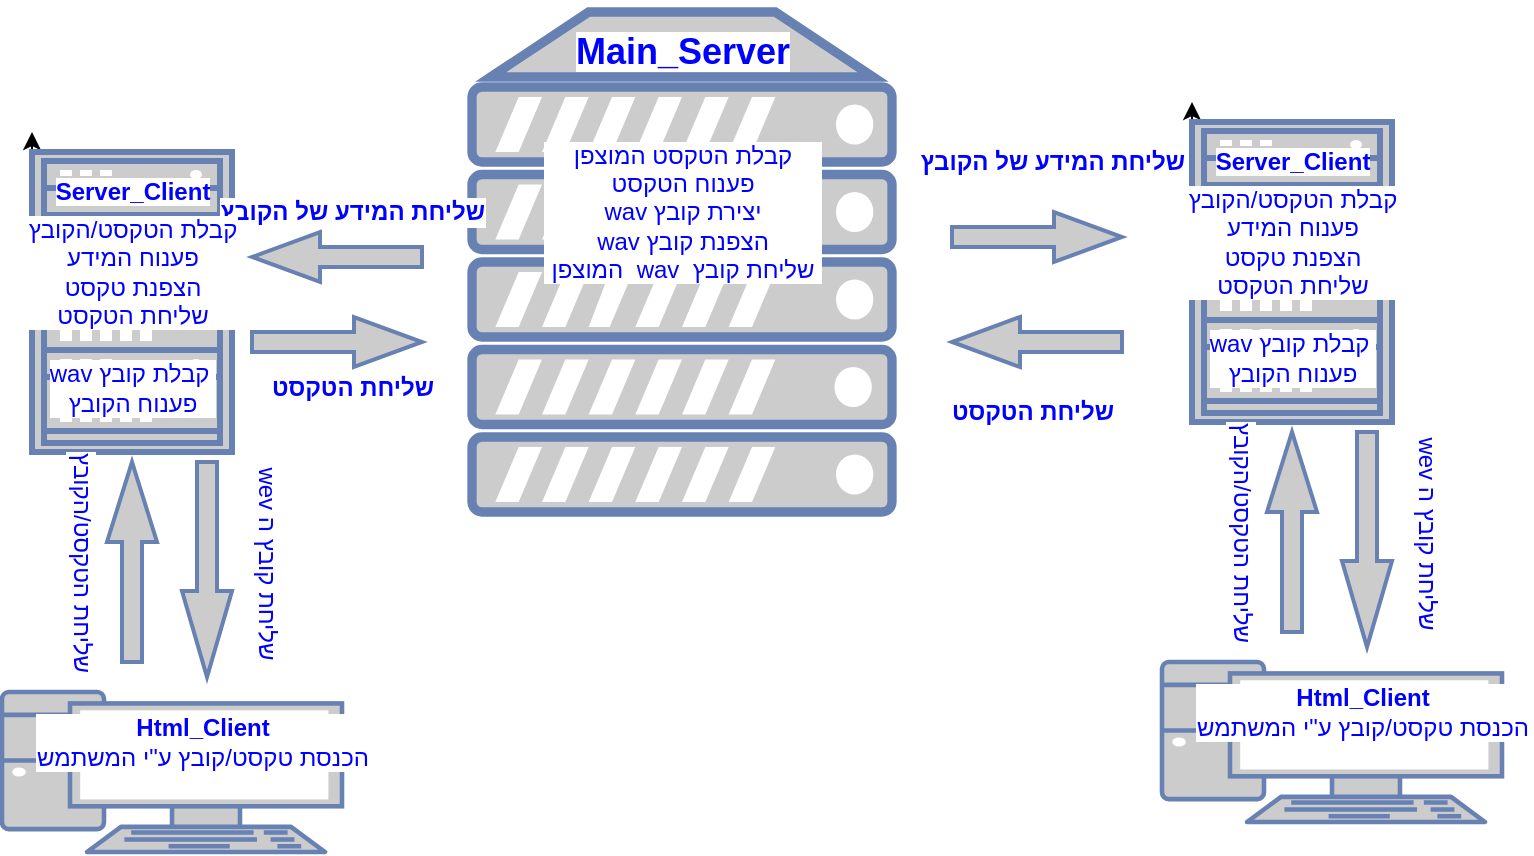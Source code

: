 <mxfile version="18.0.2" type="github" pages="3">
  <diagram id="gxF4ABLNhizDsrgqhxvt" name="Page-1">
    <mxGraphModel dx="782" dy="1875" grid="1" gridSize="10" guides="1" tooltips="1" connect="1" arrows="1" fold="1" page="1" pageScale="1" pageWidth="827" pageHeight="1169" math="0" shadow="0">
      <root>
        <mxCell id="0" />
        <mxCell id="1" parent="0" />
        <mxCell id="kKDR_bMhgKnwLCP5Jtrn-47" style="edgeStyle=none;rounded=0;orthogonalLoop=1;jettySize=auto;html=1;exitX=0;exitY=0;exitDx=0;exitDy=0;exitPerimeter=0;fontColor=#0000FF;" parent="1" source="kKDR_bMhgKnwLCP5Jtrn-11" edge="1">
          <mxGeometry relative="1" as="geometry">
            <mxPoint x="65" y="-580" as="targetPoint" />
          </mxGeometry>
        </mxCell>
        <mxCell id="kKDR_bMhgKnwLCP5Jtrn-11" value="" style="fontColor=#0066CC;verticalAlign=top;verticalLabelPosition=bottom;labelPosition=center;align=center;html=1;outlineConnect=0;fillColor=#CCCCCC;strokeColor=#6881B3;gradientColor=none;gradientDirection=north;strokeWidth=2;shape=mxgraph.networks.rack;fontStyle=1" parent="1" vertex="1">
          <mxGeometry x="65" y="-570" width="100" height="150" as="geometry" />
        </mxCell>
        <mxCell id="kKDR_bMhgKnwLCP5Jtrn-13" value="" style="fontColor=#0066CC;verticalAlign=top;verticalLabelPosition=bottom;labelPosition=center;align=center;html=1;outlineConnect=0;fillColor=#CCCCCC;strokeColor=#6881B3;gradientColor=none;gradientDirection=north;strokeWidth=2;shape=mxgraph.networks.server;" parent="1" vertex="1">
          <mxGeometry x="285" y="-640" width="210" height="250" as="geometry" />
        </mxCell>
        <mxCell id="kKDR_bMhgKnwLCP5Jtrn-15" value="" style="fontColor=#0066CC;verticalAlign=top;verticalLabelPosition=bottom;labelPosition=center;align=center;html=1;outlineConnect=0;fillColor=#CCCCCC;strokeColor=#6881B3;gradientColor=none;gradientDirection=north;strokeWidth=2;shape=mxgraph.networks.pc;" parent="1" vertex="1">
          <mxGeometry x="50" y="-300" width="170" height="80" as="geometry" />
        </mxCell>
        <mxCell id="kKDR_bMhgKnwLCP5Jtrn-22" value="" style="shape=singleArrow;whiteSpace=wrap;html=1;arrowWidth=0.4;arrowSize=0.4;verticalAlign=top;fillColor=#CCCCCC;strokeColor=#6881B3;fontColor=#0066CC;gradientColor=none;gradientDirection=north;strokeWidth=2;rotation=-180;" parent="1" vertex="1">
          <mxGeometry x="175" y="-530" width="85" height="25" as="geometry" />
        </mxCell>
        <mxCell id="kKDR_bMhgKnwLCP5Jtrn-25" value="" style="shape=singleArrow;whiteSpace=wrap;html=1;arrowWidth=0.4;arrowSize=0.4;verticalAlign=top;fillColor=#CCCCCC;strokeColor=#6881B3;fontColor=#0066CC;gradientColor=none;gradientDirection=north;strokeWidth=2;rotation=-180;direction=west;" parent="1" vertex="1">
          <mxGeometry x="175" y="-487.5" width="85" height="25" as="geometry" />
        </mxCell>
        <mxCell id="kKDR_bMhgKnwLCP5Jtrn-26" value="&lt;h2&gt;&lt;b style=&quot;background-color: rgb(255, 255, 255);&quot;&gt;&lt;font color=&quot;#0000ff&quot;&gt;Main_Server&lt;/font&gt;&lt;/b&gt;&lt;/h2&gt;" style="text;html=1;resizable=0;autosize=1;align=center;verticalAlign=middle;points=[];fillColor=none;strokeColor=none;rounded=0;" parent="1" vertex="1">
          <mxGeometry x="330" y="-645" width="120" height="50" as="geometry" />
        </mxCell>
        <mxCell id="kKDR_bMhgKnwLCP5Jtrn-27" value="&lt;font style=&quot;background-color: rgb(255, 255, 255);&quot; color=&quot;#0000ff&quot;&gt;Server_Client&lt;/font&gt;" style="text;html=1;resizable=0;autosize=1;align=center;verticalAlign=middle;points=[];fillColor=none;strokeColor=none;rounded=0;fontStyle=1" parent="1" vertex="1">
          <mxGeometry x="70" y="-560" width="90" height="20" as="geometry" />
        </mxCell>
        <mxCell id="kKDR_bMhgKnwLCP5Jtrn-28" value="&lt;b&gt;שליחת המידע של הקובץ&lt;/b&gt;" style="text;html=1;resizable=0;autosize=1;align=center;verticalAlign=middle;points=[];fillColor=none;strokeColor=none;rounded=0;labelBackgroundColor=#FFFFFF;fontColor=#0000FF;" parent="1" vertex="1">
          <mxGeometry x="155" y="-550" width="140" height="20" as="geometry" />
        </mxCell>
        <mxCell id="kKDR_bMhgKnwLCP5Jtrn-29" value="שליחת הטקסט" style="text;html=1;resizable=0;autosize=1;align=center;verticalAlign=middle;points=[];fillColor=none;strokeColor=none;rounded=0;labelBackgroundColor=#FFFFFF;fontColor=#0000FF;fontStyle=1" parent="1" vertex="1">
          <mxGeometry x="180" y="-462.5" width="90" height="20" as="geometry" />
        </mxCell>
        <mxCell id="kKDR_bMhgKnwLCP5Jtrn-30" value="קבלת הטקסט המוצפן&lt;br&gt;פענוח הטקסט&lt;br&gt;&amp;nbsp;wav יצירת קובץ&amp;nbsp;&lt;br&gt;&amp;nbsp;wav הצפנת קובץ&amp;nbsp;&lt;br&gt;&amp;nbsp;המוצפן&amp;nbsp; wav&amp;nbsp; שליחת קובץ&amp;nbsp;&lt;br&gt;" style="text;html=1;resizable=0;autosize=1;align=center;verticalAlign=middle;points=[];fillColor=none;strokeColor=none;rounded=0;labelBackgroundColor=#FFFFFF;fontColor=#0000FF;" parent="1" vertex="1">
          <mxGeometry x="315" y="-580" width="150" height="80" as="geometry" />
        </mxCell>
        <mxCell id="kKDR_bMhgKnwLCP5Jtrn-31" value="&lt;b&gt;Html_Client&lt;/b&gt;&lt;br&gt;הכנסת טקסט/קובץ ע&quot;י המשתמש" style="text;html=1;resizable=0;autosize=1;align=center;verticalAlign=middle;points=[];fillColor=none;strokeColor=none;rounded=0;labelBackgroundColor=#FFFFFF;fontColor=#0000FF;" parent="1" vertex="1">
          <mxGeometry x="65" y="-290" width="170" height="30" as="geometry" />
        </mxCell>
        <mxCell id="kKDR_bMhgKnwLCP5Jtrn-40" value="" style="shape=singleArrow;whiteSpace=wrap;html=1;arrowWidth=0.4;arrowSize=0.4;verticalAlign=top;fillColor=#CCCCCC;strokeColor=#6881B3;fontColor=#0066CC;gradientColor=none;gradientDirection=north;strokeWidth=2;rotation=-180;direction=south;" parent="1" vertex="1">
          <mxGeometry x="102.5" y="-415" width="25" height="100" as="geometry" />
        </mxCell>
        <mxCell id="kKDR_bMhgKnwLCP5Jtrn-41" value="" style="shape=singleArrow;whiteSpace=wrap;html=1;arrowWidth=0.4;arrowSize=0.4;verticalAlign=top;fillColor=#CCCCCC;strokeColor=#6881B3;fontColor=#0066CC;gradientColor=none;gradientDirection=north;strokeWidth=2;rotation=-180;direction=north;" parent="1" vertex="1">
          <mxGeometry x="140" y="-415" width="25" height="107.5" as="geometry" />
        </mxCell>
        <mxCell id="kKDR_bMhgKnwLCP5Jtrn-43" value="שליחת הטקסט/הקובץ&lt;br&gt;" style="text;html=1;resizable=0;autosize=1;align=center;verticalAlign=middle;points=[];fillColor=none;strokeColor=none;rounded=0;labelBackgroundColor=#FFFFFF;fontColor=#0000FF;rotation=90;" parent="1" vertex="1">
          <mxGeometry x="30" y="-375" width="120" height="20" as="geometry" />
        </mxCell>
        <mxCell id="kKDR_bMhgKnwLCP5Jtrn-44" value="&amp;nbsp;wev שליחת קובץ ה&amp;nbsp;" style="text;html=1;resizable=0;autosize=1;align=center;verticalAlign=middle;points=[];fillColor=none;strokeColor=none;rounded=0;labelBackgroundColor=#FFFFFF;fontColor=#0000FF;rotation=90;" parent="1" vertex="1">
          <mxGeometry x="127.5" y="-375" width="110" height="20" as="geometry" />
        </mxCell>
        <mxCell id="kKDR_bMhgKnwLCP5Jtrn-45" value="wav קבלת קובץ&amp;nbsp;&lt;br&gt;פענוח הקובץ&lt;br&gt;" style="text;html=1;resizable=0;autosize=1;align=center;verticalAlign=middle;points=[];fillColor=none;strokeColor=none;rounded=0;labelBackgroundColor=#FFFFFF;fontColor=#0000FF;" parent="1" vertex="1">
          <mxGeometry x="70" y="-467.5" width="90" height="30" as="geometry" />
        </mxCell>
        <mxCell id="kKDR_bMhgKnwLCP5Jtrn-46" value="קבלת הטקסט/הקובץ&lt;br&gt;פענוח המידע&lt;br&gt;הצפנת טקסט&lt;br&gt;שליחת הטקסט" style="text;html=1;resizable=0;autosize=1;align=center;verticalAlign=middle;points=[];fillColor=none;strokeColor=none;rounded=0;labelBackgroundColor=#FFFFFF;fontColor=#0000FF;" parent="1" vertex="1">
          <mxGeometry x="60" y="-540" width="110" height="60" as="geometry" />
        </mxCell>
        <mxCell id="kKDR_bMhgKnwLCP5Jtrn-48" style="edgeStyle=none;rounded=0;orthogonalLoop=1;jettySize=auto;html=1;exitX=0;exitY=0;exitDx=0;exitDy=0;exitPerimeter=0;fontColor=#0000FF;" parent="1" source="kKDR_bMhgKnwLCP5Jtrn-49" edge="1">
          <mxGeometry relative="1" as="geometry">
            <mxPoint x="645" y="-595" as="targetPoint" />
          </mxGeometry>
        </mxCell>
        <mxCell id="kKDR_bMhgKnwLCP5Jtrn-49" value="" style="fontColor=#0066CC;verticalAlign=top;verticalLabelPosition=bottom;labelPosition=center;align=center;html=1;outlineConnect=0;fillColor=#CCCCCC;strokeColor=#6881B3;gradientColor=none;gradientDirection=north;strokeWidth=2;shape=mxgraph.networks.rack;fontStyle=1" parent="1" vertex="1">
          <mxGeometry x="645" y="-585" width="100" height="150" as="geometry" />
        </mxCell>
        <mxCell id="kKDR_bMhgKnwLCP5Jtrn-50" value="" style="fontColor=#0066CC;verticalAlign=top;verticalLabelPosition=bottom;labelPosition=center;align=center;html=1;outlineConnect=0;fillColor=#CCCCCC;strokeColor=#6881B3;gradientColor=none;gradientDirection=north;strokeWidth=2;shape=mxgraph.networks.pc;" parent="1" vertex="1">
          <mxGeometry x="630" y="-315" width="170" height="80" as="geometry" />
        </mxCell>
        <mxCell id="kKDR_bMhgKnwLCP5Jtrn-51" value="" style="shape=singleArrow;whiteSpace=wrap;html=1;arrowWidth=0.4;arrowSize=0.4;verticalAlign=top;fillColor=#CCCCCC;strokeColor=#6881B3;fontColor=#0066CC;gradientColor=none;gradientDirection=north;strokeWidth=2;rotation=0;" parent="1" vertex="1">
          <mxGeometry x="525" y="-540" width="85" height="25" as="geometry" />
        </mxCell>
        <mxCell id="kKDR_bMhgKnwLCP5Jtrn-52" value="" style="shape=singleArrow;whiteSpace=wrap;html=1;arrowWidth=0.4;arrowSize=0.4;verticalAlign=top;fillColor=#CCCCCC;strokeColor=#6881B3;fontColor=#0066CC;gradientColor=none;gradientDirection=north;strokeWidth=2;rotation=0;direction=west;" parent="1" vertex="1">
          <mxGeometry x="525" y="-487.5" width="85" height="25" as="geometry" />
        </mxCell>
        <mxCell id="kKDR_bMhgKnwLCP5Jtrn-53" value="&lt;font style=&quot;background-color: rgb(255, 255, 255);&quot; color=&quot;#0000ff&quot;&gt;Server_Client&lt;/font&gt;" style="text;html=1;resizable=0;autosize=1;align=center;verticalAlign=middle;points=[];fillColor=none;strokeColor=none;rounded=0;fontStyle=1" parent="1" vertex="1">
          <mxGeometry x="650" y="-575" width="90" height="20" as="geometry" />
        </mxCell>
        <mxCell id="kKDR_bMhgKnwLCP5Jtrn-54" value="שליחת הטקסט" style="text;html=1;resizable=0;autosize=1;align=center;verticalAlign=middle;points=[];fillColor=none;strokeColor=none;rounded=0;labelBackgroundColor=#FFFFFF;fontColor=#0000FF;fontStyle=1" parent="1" vertex="1">
          <mxGeometry x="520" y="-450" width="90" height="20" as="geometry" />
        </mxCell>
        <mxCell id="kKDR_bMhgKnwLCP5Jtrn-55" value="&lt;b&gt;Html_Client&lt;/b&gt;&lt;br&gt;הכנסת טקסט/קובץ ע&quot;י המשתמש" style="text;html=1;resizable=0;autosize=1;align=center;verticalAlign=middle;points=[];fillColor=none;strokeColor=none;rounded=0;labelBackgroundColor=#FFFFFF;fontColor=#0000FF;" parent="1" vertex="1">
          <mxGeometry x="645" y="-305" width="170" height="30" as="geometry" />
        </mxCell>
        <mxCell id="kKDR_bMhgKnwLCP5Jtrn-56" value="" style="shape=singleArrow;whiteSpace=wrap;html=1;arrowWidth=0.4;arrowSize=0.4;verticalAlign=top;fillColor=#CCCCCC;strokeColor=#6881B3;fontColor=#0066CC;gradientColor=none;gradientDirection=north;strokeWidth=2;rotation=-180;direction=south;" parent="1" vertex="1">
          <mxGeometry x="682.5" y="-430" width="25" height="100" as="geometry" />
        </mxCell>
        <mxCell id="kKDR_bMhgKnwLCP5Jtrn-57" value="" style="shape=singleArrow;whiteSpace=wrap;html=1;arrowWidth=0.4;arrowSize=0.4;verticalAlign=top;fillColor=#CCCCCC;strokeColor=#6881B3;fontColor=#0066CC;gradientColor=none;gradientDirection=north;strokeWidth=2;rotation=-180;direction=north;" parent="1" vertex="1">
          <mxGeometry x="720" y="-430" width="25" height="107.5" as="geometry" />
        </mxCell>
        <mxCell id="kKDR_bMhgKnwLCP5Jtrn-58" value="שליחת הטקסט/הקובץ&lt;br&gt;" style="text;html=1;resizable=0;autosize=1;align=center;verticalAlign=middle;points=[];fillColor=none;strokeColor=none;rounded=0;labelBackgroundColor=#FFFFFF;fontColor=#0000FF;rotation=90;" parent="1" vertex="1">
          <mxGeometry x="610" y="-390" width="120" height="20" as="geometry" />
        </mxCell>
        <mxCell id="kKDR_bMhgKnwLCP5Jtrn-59" value="&amp;nbsp;wev שליחת קובץ ה&amp;nbsp;" style="text;html=1;resizable=0;autosize=1;align=center;verticalAlign=middle;points=[];fillColor=none;strokeColor=none;rounded=0;labelBackgroundColor=#FFFFFF;fontColor=#0000FF;rotation=90;" parent="1" vertex="1">
          <mxGeometry x="707.5" y="-390" width="110" height="20" as="geometry" />
        </mxCell>
        <mxCell id="kKDR_bMhgKnwLCP5Jtrn-60" value="wav קבלת קובץ&amp;nbsp;&lt;br&gt;פענוח הקובץ&lt;br&gt;" style="text;html=1;resizable=0;autosize=1;align=center;verticalAlign=middle;points=[];fillColor=none;strokeColor=none;rounded=0;labelBackgroundColor=#FFFFFF;fontColor=#0000FF;" parent="1" vertex="1">
          <mxGeometry x="650" y="-482.5" width="90" height="30" as="geometry" />
        </mxCell>
        <mxCell id="kKDR_bMhgKnwLCP5Jtrn-61" value="קבלת הטקסט/הקובץ&lt;br&gt;פענוח המידע&lt;br&gt;הצפנת טקסט&lt;br&gt;שליחת הטקסט" style="text;html=1;resizable=0;autosize=1;align=center;verticalAlign=middle;points=[];fillColor=none;strokeColor=none;rounded=0;labelBackgroundColor=#FFFFFF;fontColor=#0000FF;" parent="1" vertex="1">
          <mxGeometry x="640" y="-555" width="110" height="60" as="geometry" />
        </mxCell>
        <mxCell id="kKDR_bMhgKnwLCP5Jtrn-62" value="&lt;b&gt;שליחת המידע של הקובץ&lt;/b&gt;" style="text;html=1;resizable=0;autosize=1;align=center;verticalAlign=middle;points=[];fillColor=none;strokeColor=none;rounded=0;labelBackgroundColor=#FFFFFF;fontColor=#0000FF;" parent="1" vertex="1">
          <mxGeometry x="505" y="-575" width="140" height="20" as="geometry" />
        </mxCell>
      </root>
    </mxGraphModel>
  </diagram>
  <diagram id="gFry0DQ9c-OIe7HgMnfZ" name="Page-2">
    <mxGraphModel dx="782" dy="1875" grid="1" gridSize="10" guides="1" tooltips="1" connect="1" arrows="1" fold="1" page="1" pageScale="1" pageWidth="827" pageHeight="1169" math="0" shadow="0">
      <root>
        <mxCell id="0" />
        <mxCell id="1" parent="0" />
        <mxCell id="_0jGMQfD6CtfE24cbyUa-1" style="edgeStyle=none;rounded=0;orthogonalLoop=1;jettySize=auto;html=1;exitX=0;exitY=0;exitDx=0;exitDy=0;exitPerimeter=0;fontColor=#0000FF;" parent="1" source="_0jGMQfD6CtfE24cbyUa-2" edge="1">
          <mxGeometry relative="1" as="geometry">
            <mxPoint x="65" y="-580" as="targetPoint" />
          </mxGeometry>
        </mxCell>
        <mxCell id="_0jGMQfD6CtfE24cbyUa-2" value="" style="fontColor=#0066CC;verticalAlign=top;verticalLabelPosition=bottom;labelPosition=center;align=center;html=1;outlineConnect=0;fillColor=#CCCCCC;strokeColor=#6881B3;gradientColor=none;gradientDirection=north;strokeWidth=2;shape=mxgraph.networks.rack;fontStyle=1" parent="1" vertex="1">
          <mxGeometry x="65" y="-570" width="100" height="150" as="geometry" />
        </mxCell>
        <mxCell id="_0jGMQfD6CtfE24cbyUa-3" value="" style="fontColor=#0066CC;verticalAlign=top;verticalLabelPosition=bottom;labelPosition=center;align=center;html=1;outlineConnect=0;fillColor=#CCCCCC;strokeColor=#6881B3;gradientColor=none;gradientDirection=north;strokeWidth=2;shape=mxgraph.networks.server;" parent="1" vertex="1">
          <mxGeometry x="285" y="-640" width="210" height="250" as="geometry" />
        </mxCell>
        <mxCell id="_0jGMQfD6CtfE24cbyUa-4" value="" style="fontColor=#0066CC;verticalAlign=top;verticalLabelPosition=bottom;labelPosition=center;align=center;html=1;outlineConnect=0;fillColor=#CCCCCC;strokeColor=#6881B3;gradientColor=none;gradientDirection=north;strokeWidth=2;shape=mxgraph.networks.pc;" parent="1" vertex="1">
          <mxGeometry x="50" y="-300" width="170" height="80" as="geometry" />
        </mxCell>
        <mxCell id="_0jGMQfD6CtfE24cbyUa-5" value="" style="shape=singleArrow;whiteSpace=wrap;html=1;arrowWidth=0.4;arrowSize=0.4;verticalAlign=top;fillColor=#ffe6cc;strokeColor=#d79b00;gradientDirection=north;strokeWidth=2;rotation=-180;" parent="1" vertex="1">
          <mxGeometry x="175" y="-530" width="85" height="25" as="geometry" />
        </mxCell>
        <mxCell id="_0jGMQfD6CtfE24cbyUa-6" value="" style="shape=singleArrow;whiteSpace=wrap;html=1;arrowWidth=0.4;arrowSize=0.4;verticalAlign=top;fillColor=#d5e8d4;strokeColor=#82b366;gradientDirection=north;strokeWidth=2;rotation=-180;direction=west;" parent="1" vertex="1">
          <mxGeometry x="175" y="-487.5" width="85" height="25" as="geometry" />
        </mxCell>
        <mxCell id="_0jGMQfD6CtfE24cbyUa-7" value="&lt;h2&gt;&lt;b style=&quot;background-color: rgb(255, 255, 255);&quot;&gt;&lt;font color=&quot;#0000ff&quot;&gt;Main_Server&lt;/font&gt;&lt;/b&gt;&lt;/h2&gt;" style="text;html=1;resizable=0;autosize=1;align=center;verticalAlign=middle;points=[];fillColor=none;strokeColor=none;rounded=0;" parent="1" vertex="1">
          <mxGeometry x="330" y="-645" width="120" height="50" as="geometry" />
        </mxCell>
        <mxCell id="_0jGMQfD6CtfE24cbyUa-8" value="&lt;font style=&quot;background-color: rgb(255, 255, 255);&quot; color=&quot;#0000ff&quot;&gt;Server_Client&lt;/font&gt;" style="text;html=1;resizable=0;autosize=1;align=center;verticalAlign=middle;points=[];fillColor=none;strokeColor=none;rounded=0;fontStyle=1" parent="1" vertex="1">
          <mxGeometry x="70" y="-560" width="90" height="20" as="geometry" />
        </mxCell>
        <mxCell id="_0jGMQfD6CtfE24cbyUa-9" value="&lt;b&gt;תגובה&lt;/b&gt;" style="text;html=1;resizable=0;autosize=1;align=center;verticalAlign=middle;points=[];fillColor=none;strokeColor=none;rounded=0;labelBackgroundColor=#FFFFFF;fontColor=#0000FF;" parent="1" vertex="1">
          <mxGeometry x="200" y="-550" width="50" height="20" as="geometry" />
        </mxCell>
        <mxCell id="_0jGMQfD6CtfE24cbyUa-10" value="שליחה" style="text;html=1;resizable=0;autosize=1;align=center;verticalAlign=middle;points=[];fillColor=none;strokeColor=none;rounded=0;labelBackgroundColor=#FFFFFF;fontColor=#0000FF;fontStyle=1" parent="1" vertex="1">
          <mxGeometry x="200" y="-462.5" width="50" height="20" as="geometry" />
        </mxCell>
        <mxCell id="_0jGMQfD6CtfE24cbyUa-12" value="&lt;b&gt;Html_Client&lt;/b&gt;" style="text;html=1;resizable=0;autosize=1;align=center;verticalAlign=middle;points=[];fillColor=none;strokeColor=none;rounded=0;labelBackgroundColor=#FFFFFF;fontColor=#0000FF;" parent="1" vertex="1">
          <mxGeometry x="102.5" y="-285" width="80" height="20" as="geometry" />
        </mxCell>
        <mxCell id="_0jGMQfD6CtfE24cbyUa-13" value="" style="shape=singleArrow;whiteSpace=wrap;html=1;arrowWidth=0.4;arrowSize=0.4;verticalAlign=top;fillColor=#d5e8d4;strokeColor=#82b366;gradientDirection=north;strokeWidth=2;rotation=-180;direction=south;" parent="1" vertex="1">
          <mxGeometry x="102.5" y="-415" width="25" height="100" as="geometry" />
        </mxCell>
        <mxCell id="_0jGMQfD6CtfE24cbyUa-14" value="" style="shape=singleArrow;whiteSpace=wrap;html=1;arrowWidth=0.4;arrowSize=0.4;verticalAlign=top;fillColor=#ffe6cc;strokeColor=#d79b00;gradientDirection=north;strokeWidth=2;rotation=-180;direction=north;" parent="1" vertex="1">
          <mxGeometry x="140" y="-415" width="25" height="107.5" as="geometry" />
        </mxCell>
        <mxCell id="_0jGMQfD6CtfE24cbyUa-15" value="שליחה" style="text;html=1;resizable=0;autosize=1;align=center;verticalAlign=middle;points=[];fillColor=none;strokeColor=none;rounded=0;labelBackgroundColor=#FFFFFF;fontColor=#0000FF;rotation=90;fontStyle=1" parent="1" vertex="1">
          <mxGeometry x="65" y="-375" width="50" height="20" as="geometry" />
        </mxCell>
        <mxCell id="_0jGMQfD6CtfE24cbyUa-16" value="תגובה" style="text;html=1;resizable=0;autosize=1;align=center;verticalAlign=middle;points=[];fillColor=none;strokeColor=none;rounded=0;labelBackgroundColor=#FFFFFF;fontColor=#0000FF;rotation=90;fontStyle=1" parent="1" vertex="1">
          <mxGeometry x="157.5" y="-375" width="50" height="20" as="geometry" />
        </mxCell>
        <mxCell id="_0jGMQfD6CtfE24cbyUa-19" style="edgeStyle=none;rounded=0;orthogonalLoop=1;jettySize=auto;html=1;exitX=0;exitY=0;exitDx=0;exitDy=0;exitPerimeter=0;fontColor=#0000FF;" parent="1" source="_0jGMQfD6CtfE24cbyUa-20" edge="1">
          <mxGeometry relative="1" as="geometry">
            <mxPoint x="645" y="-595" as="targetPoint" />
          </mxGeometry>
        </mxCell>
        <mxCell id="_0jGMQfD6CtfE24cbyUa-20" value="" style="fontColor=#0066CC;verticalAlign=top;verticalLabelPosition=bottom;labelPosition=center;align=center;html=1;outlineConnect=0;fillColor=#CCCCCC;strokeColor=#6881B3;gradientColor=none;gradientDirection=north;strokeWidth=2;shape=mxgraph.networks.rack;fontStyle=1" parent="1" vertex="1">
          <mxGeometry x="645" y="-585" width="100" height="150" as="geometry" />
        </mxCell>
        <mxCell id="_0jGMQfD6CtfE24cbyUa-21" value="" style="fontColor=#0066CC;verticalAlign=top;verticalLabelPosition=bottom;labelPosition=center;align=center;html=1;outlineConnect=0;fillColor=#CCCCCC;strokeColor=#6881B3;gradientColor=none;gradientDirection=north;strokeWidth=2;shape=mxgraph.networks.pc;" parent="1" vertex="1">
          <mxGeometry x="630" y="-315" width="170" height="80" as="geometry" />
        </mxCell>
        <mxCell id="_0jGMQfD6CtfE24cbyUa-22" value="" style="shape=singleArrow;whiteSpace=wrap;html=1;arrowWidth=0.4;arrowSize=0.4;verticalAlign=top;fillColor=#ffe6cc;strokeColor=#d79b00;gradientDirection=north;strokeWidth=2;rotation=0;" parent="1" vertex="1">
          <mxGeometry x="525" y="-540" width="85" height="25" as="geometry" />
        </mxCell>
        <mxCell id="_0jGMQfD6CtfE24cbyUa-23" value="" style="shape=singleArrow;whiteSpace=wrap;html=1;arrowWidth=0.4;arrowSize=0.4;verticalAlign=top;fillColor=#d5e8d4;strokeColor=#82b366;gradientDirection=north;strokeWidth=2;rotation=0;direction=west;" parent="1" vertex="1">
          <mxGeometry x="525" y="-487.5" width="85" height="25" as="geometry" />
        </mxCell>
        <mxCell id="_0jGMQfD6CtfE24cbyUa-24" value="&lt;font style=&quot;background-color: rgb(255, 255, 255);&quot; color=&quot;#0000ff&quot;&gt;Server_Client&lt;/font&gt;" style="text;html=1;resizable=0;autosize=1;align=center;verticalAlign=middle;points=[];fillColor=none;strokeColor=none;rounded=0;fontStyle=1" parent="1" vertex="1">
          <mxGeometry x="650" y="-575" width="90" height="20" as="geometry" />
        </mxCell>
        <mxCell id="_0jGMQfD6CtfE24cbyUa-25" value="שליחה" style="text;html=1;resizable=0;autosize=1;align=center;verticalAlign=middle;points=[];fillColor=none;strokeColor=none;rounded=0;labelBackgroundColor=#FFFFFF;fontColor=#0000FF;fontStyle=1" parent="1" vertex="1">
          <mxGeometry x="540" y="-450" width="50" height="20" as="geometry" />
        </mxCell>
        <mxCell id="_0jGMQfD6CtfE24cbyUa-27" value="" style="shape=singleArrow;whiteSpace=wrap;html=1;arrowWidth=0.4;arrowSize=0.4;verticalAlign=top;fillColor=#d5e8d4;strokeColor=#82b366;gradientDirection=north;strokeWidth=2;rotation=-180;direction=south;" parent="1" vertex="1">
          <mxGeometry x="682.5" y="-430" width="25" height="100" as="geometry" />
        </mxCell>
        <mxCell id="_0jGMQfD6CtfE24cbyUa-28" value="" style="shape=singleArrow;whiteSpace=wrap;html=1;arrowWidth=0.4;arrowSize=0.4;verticalAlign=top;fillColor=#ffe6cc;strokeColor=#d79b00;gradientDirection=north;strokeWidth=2;rotation=-180;direction=north;" parent="1" vertex="1">
          <mxGeometry x="720" y="-430" width="25" height="107.5" as="geometry" />
        </mxCell>
        <mxCell id="_0jGMQfD6CtfE24cbyUa-29" value="שליחה&lt;br&gt;" style="text;html=1;resizable=0;autosize=1;align=center;verticalAlign=middle;points=[];fillColor=none;strokeColor=none;rounded=0;labelBackgroundColor=#FFFFFF;fontColor=#0000FF;rotation=90;fontStyle=1" parent="1" vertex="1">
          <mxGeometry x="645" y="-390" width="50" height="20" as="geometry" />
        </mxCell>
        <mxCell id="_0jGMQfD6CtfE24cbyUa-30" value="תגובה" style="text;html=1;resizable=0;autosize=1;align=center;verticalAlign=middle;points=[];fillColor=none;strokeColor=none;rounded=0;labelBackgroundColor=#FFFFFF;fontColor=#0000FF;rotation=90;fontStyle=1" parent="1" vertex="1">
          <mxGeometry x="737.5" y="-390" width="50" height="20" as="geometry" />
        </mxCell>
        <mxCell id="_0jGMQfD6CtfE24cbyUa-33" value="&lt;b&gt;תגובה&lt;/b&gt;" style="text;html=1;resizable=0;autosize=1;align=center;verticalAlign=middle;points=[];fillColor=none;strokeColor=none;rounded=0;labelBackgroundColor=#FFFFFF;fontColor=#0000FF;" parent="1" vertex="1">
          <mxGeometry x="542.5" y="-570" width="50" height="20" as="geometry" />
        </mxCell>
        <mxCell id="_0jGMQfD6CtfE24cbyUa-34" value="&lt;b style=&quot;text-align: center;&quot;&gt;Html_Client&lt;/b&gt;" style="text;whiteSpace=wrap;html=1;fontColor=#0000FF;" parent="1" vertex="1">
          <mxGeometry x="693.75" y="-305" width="77.5" height="20" as="geometry" />
        </mxCell>
        <mxCell id="_0jGMQfD6CtfE24cbyUa-35" style="edgeStyle=none;rounded=0;orthogonalLoop=1;jettySize=auto;html=1;exitX=0.5;exitY=1;exitDx=0;exitDy=0;fontColor=#0000FF;" parent="1" source="_0jGMQfD6CtfE24cbyUa-34" target="_0jGMQfD6CtfE24cbyUa-34" edge="1">
          <mxGeometry relative="1" as="geometry" />
        </mxCell>
      </root>
    </mxGraphModel>
  </diagram>
  <diagram id="KXuEVbyQwPDj36adID2o" name="Page-3">
    <mxGraphModel dx="782" dy="1875" grid="1" gridSize="10" guides="1" tooltips="1" connect="1" arrows="1" fold="1" page="1" pageScale="1" pageWidth="827" pageHeight="1169" math="0" shadow="0">
      <root>
        <mxCell id="0" />
        <mxCell id="1" parent="0" />
        <mxCell id="m5NH_VcrHChEoRdMM94K-1" style="edgeStyle=none;rounded=0;orthogonalLoop=1;jettySize=auto;html=1;exitX=0;exitY=0;exitDx=0;exitDy=0;exitPerimeter=0;fontColor=#0000FF;" edge="1" parent="1" source="m5NH_VcrHChEoRdMM94K-2">
          <mxGeometry relative="1" as="geometry">
            <mxPoint x="225" y="-580" as="targetPoint" />
          </mxGeometry>
        </mxCell>
        <mxCell id="m5NH_VcrHChEoRdMM94K-2" value="" style="fontColor=#0066CC;verticalAlign=top;verticalLabelPosition=bottom;labelPosition=center;align=center;html=1;outlineConnect=0;fillColor=#CCCCCC;strokeColor=#6881B3;gradientColor=none;gradientDirection=north;strokeWidth=2;shape=mxgraph.networks.rack;fontStyle=1" vertex="1" parent="1">
          <mxGeometry x="225" y="-570" width="100" height="150" as="geometry" />
        </mxCell>
        <mxCell id="m5NH_VcrHChEoRdMM94K-3" value="" style="fontColor=#0066CC;verticalAlign=top;verticalLabelPosition=bottom;labelPosition=center;align=center;html=1;outlineConnect=0;fillColor=#CCCCCC;strokeColor=#6881B3;gradientColor=none;gradientDirection=north;strokeWidth=2;shape=mxgraph.networks.server;" vertex="1" parent="1">
          <mxGeometry x="180" y="-935" width="210" height="250" as="geometry" />
        </mxCell>
        <mxCell id="m5NH_VcrHChEoRdMM94K-4" value="" style="fontColor=#0066CC;verticalAlign=top;verticalLabelPosition=bottom;labelPosition=center;align=center;html=1;outlineConnect=0;fillColor=#CCCCCC;strokeColor=#6881B3;gradientColor=none;gradientDirection=north;strokeWidth=2;shape=mxgraph.networks.pc;" vertex="1" parent="1">
          <mxGeometry x="172.5" y="-290" width="170" height="80" as="geometry" />
        </mxCell>
        <mxCell id="m5NH_VcrHChEoRdMM94K-5" value="" style="shape=singleArrow;whiteSpace=wrap;html=1;arrowWidth=0.4;arrowSize=0.4;verticalAlign=top;fillColor=#ffe6cc;strokeColor=#d79b00;gradientDirection=north;strokeWidth=2;rotation=-180;direction=north;" vertex="1" parent="1">
          <mxGeometry x="282.5" y="-669.5" width="25" height="85" as="geometry" />
        </mxCell>
        <mxCell id="m5NH_VcrHChEoRdMM94K-6" value="" style="shape=singleArrow;whiteSpace=wrap;html=1;arrowWidth=0.4;arrowSize=0.4;verticalAlign=top;fillColor=#d5e8d4;strokeColor=#82b366;gradientDirection=north;strokeWidth=2;rotation=-180;direction=south;" vertex="1" parent="1">
          <mxGeometry x="237.5" y="-669.5" width="25" height="85" as="geometry" />
        </mxCell>
        <mxCell id="m5NH_VcrHChEoRdMM94K-7" value="&lt;h2&gt;&lt;b style=&quot;background-color: rgb(255, 255, 255);&quot;&gt;&lt;font color=&quot;#0000ff&quot;&gt;Main_Server&lt;/font&gt;&lt;/b&gt;&lt;/h2&gt;" style="text;html=1;resizable=0;autosize=1;align=center;verticalAlign=middle;points=[];fillColor=none;strokeColor=none;rounded=0;" vertex="1" parent="1">
          <mxGeometry x="225" y="-940" width="120" height="50" as="geometry" />
        </mxCell>
        <mxCell id="m5NH_VcrHChEoRdMM94K-8" value="&lt;font style=&quot;background-color: rgb(255, 255, 255);&quot; color=&quot;#0000ff&quot;&gt;Server_Client&lt;/font&gt;" style="text;html=1;resizable=0;autosize=1;align=center;verticalAlign=middle;points=[];fillColor=none;strokeColor=none;rounded=0;fontStyle=1" vertex="1" parent="1">
          <mxGeometry x="230" y="-560" width="90" height="20" as="geometry" />
        </mxCell>
        <mxCell id="m5NH_VcrHChEoRdMM94K-9" value="&lt;b&gt;טקסט&lt;/b&gt;" style="text;html=1;resizable=0;autosize=1;align=center;verticalAlign=middle;points=[];fillColor=none;strokeColor=none;rounded=0;labelBackgroundColor=#FFFFFF;fontColor=#0000FF;rotation=0;" vertex="1" parent="1">
          <mxGeometry x="192.5" y="-637" width="40" height="20" as="geometry" />
        </mxCell>
        <mxCell id="m5NH_VcrHChEoRdMM94K-10" value="מידע של קובץ" style="text;html=1;resizable=0;autosize=1;align=center;verticalAlign=middle;points=[];fillColor=none;strokeColor=none;rounded=0;labelBackgroundColor=#FFFFFF;fontColor=#0000FF;fontStyle=1" vertex="1" parent="1">
          <mxGeometry x="302.5" y="-637" width="80" height="20" as="geometry" />
        </mxCell>
        <mxCell id="m5NH_VcrHChEoRdMM94K-11" value="&lt;b&gt;Html_Client&lt;/b&gt;" style="text;html=1;resizable=0;autosize=1;align=center;verticalAlign=middle;points=[];fillColor=none;strokeColor=none;rounded=0;labelBackgroundColor=#FFFFFF;fontColor=#0000FF;" vertex="1" parent="1">
          <mxGeometry x="237.5" y="-270" width="80" height="20" as="geometry" />
        </mxCell>
        <mxCell id="m5NH_VcrHChEoRdMM94K-12" value="" style="shape=singleArrow;whiteSpace=wrap;html=1;arrowWidth=0.4;arrowSize=0.4;verticalAlign=top;fillColor=#d5e8d4;strokeColor=#82b366;gradientDirection=north;strokeWidth=2;rotation=-180;direction=south;" vertex="1" parent="1">
          <mxGeometry x="237.5" y="-411.25" width="25" height="100" as="geometry" />
        </mxCell>
        <mxCell id="m5NH_VcrHChEoRdMM94K-13" value="" style="shape=singleArrow;whiteSpace=wrap;html=1;arrowWidth=0.4;arrowSize=0.4;verticalAlign=top;fillColor=#ffe6cc;strokeColor=#d79b00;gradientDirection=north;strokeWidth=2;rotation=-180;direction=north;" vertex="1" parent="1">
          <mxGeometry x="290" y="-411.25" width="25" height="107.5" as="geometry" />
        </mxCell>
        <mxCell id="m5NH_VcrHChEoRdMM94K-14" value="קובץ/טקסט" style="text;html=1;resizable=0;autosize=1;align=center;verticalAlign=middle;points=[];fillColor=none;strokeColor=none;rounded=0;labelBackgroundColor=#FFFFFF;fontColor=#0000FF;rotation=0;fontStyle=1" vertex="1" parent="1">
          <mxGeometry x="177.5" y="-375" width="70" height="20" as="geometry" />
        </mxCell>
        <mxCell id="m5NH_VcrHChEoRdMM94K-15" value="קובץ" style="text;html=1;resizable=0;autosize=1;align=center;verticalAlign=middle;points=[];fillColor=none;strokeColor=none;rounded=0;labelBackgroundColor=#FFFFFF;fontColor=#0000FF;rotation=0;fontStyle=1" vertex="1" parent="1">
          <mxGeometry x="322.5" y="-375" width="40" height="20" as="geometry" />
        </mxCell>
      </root>
    </mxGraphModel>
  </diagram>
</mxfile>
